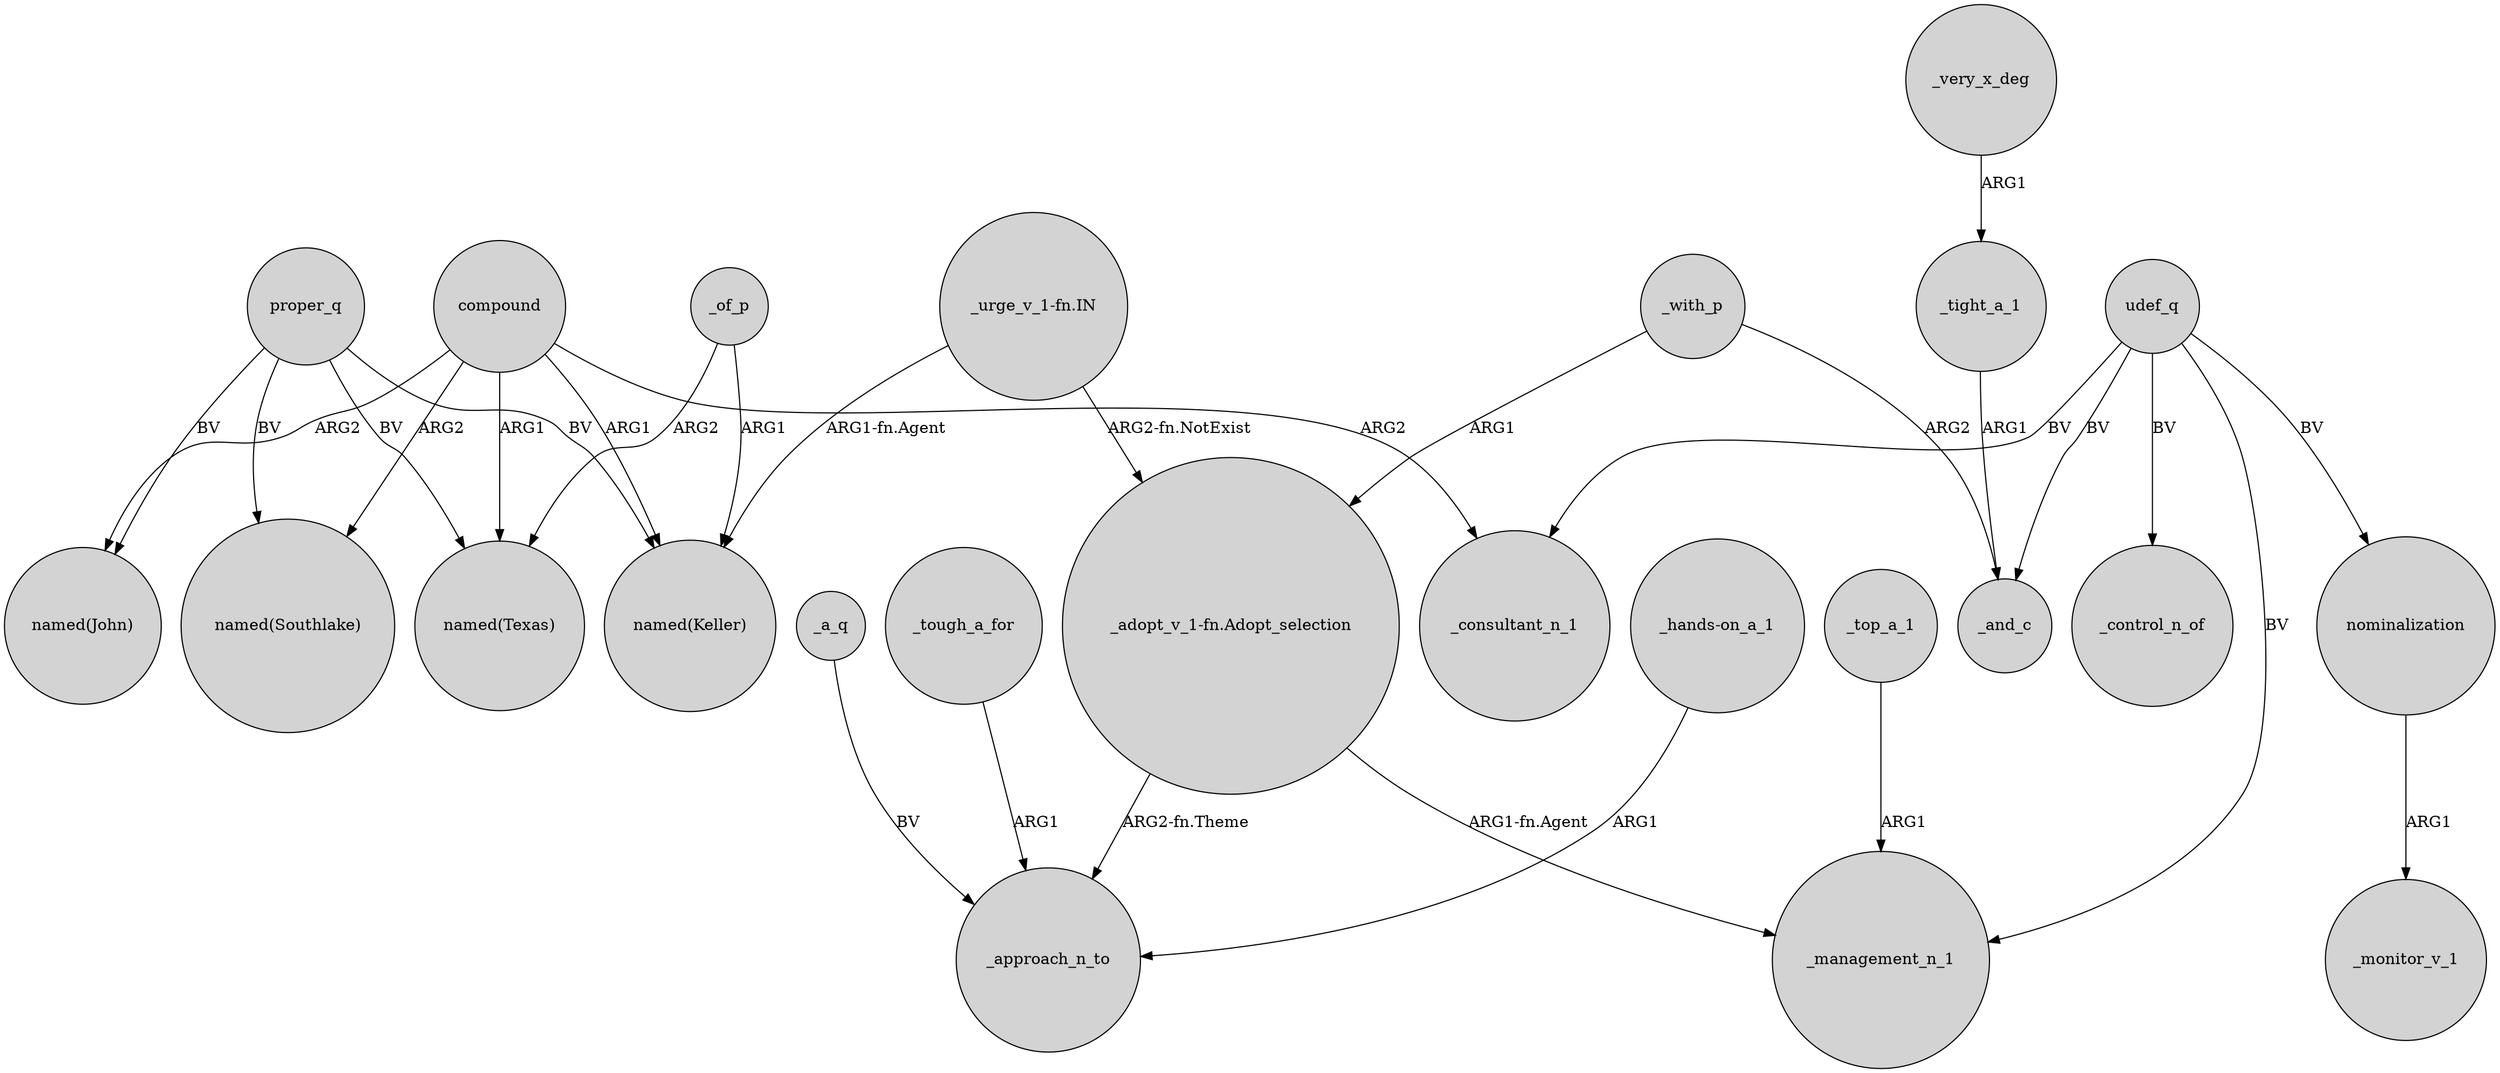 digraph {
	node [shape=circle style=filled]
	compound -> "named(John)" [label=ARG2]
	_with_p -> _and_c [label=ARG2]
	compound -> "named(Keller)" [label=ARG1]
	compound -> "named(Texas)" [label=ARG1]
	_tight_a_1 -> _and_c [label=ARG1]
	_with_p -> "_adopt_v_1-fn.Adopt_selection" [label=ARG1]
	proper_q -> "named(Keller)" [label=BV]
	_of_p -> "named(Keller)" [label=ARG1]
	udef_q -> _control_n_of [label=BV]
	"_hands-on_a_1" -> _approach_n_to [label=ARG1]
	_top_a_1 -> _management_n_1 [label=ARG1]
	compound -> "named(Southlake)" [label=ARG2]
	compound -> _consultant_n_1 [label=ARG2]
	"_adopt_v_1-fn.Adopt_selection" -> _approach_n_to [label="ARG2-fn.Theme"]
	udef_q -> _management_n_1 [label=BV]
	"_urge_v_1-fn.IN" -> "named(Keller)" [label="ARG1-fn.Agent"]
	"_adopt_v_1-fn.Adopt_selection" -> _management_n_1 [label="ARG1-fn.Agent"]
	_a_q -> _approach_n_to [label=BV]
	proper_q -> "named(Texas)" [label=BV]
	"_urge_v_1-fn.IN" -> "_adopt_v_1-fn.Adopt_selection" [label="ARG2-fn.NotExist"]
	_of_p -> "named(Texas)" [label=ARG2]
	_tough_a_for -> _approach_n_to [label=ARG1]
	udef_q -> nominalization [label=BV]
	udef_q -> _consultant_n_1 [label=BV]
	_very_x_deg -> _tight_a_1 [label=ARG1]
	proper_q -> "named(Southlake)" [label=BV]
	proper_q -> "named(John)" [label=BV]
	udef_q -> _and_c [label=BV]
	nominalization -> _monitor_v_1 [label=ARG1]
}
